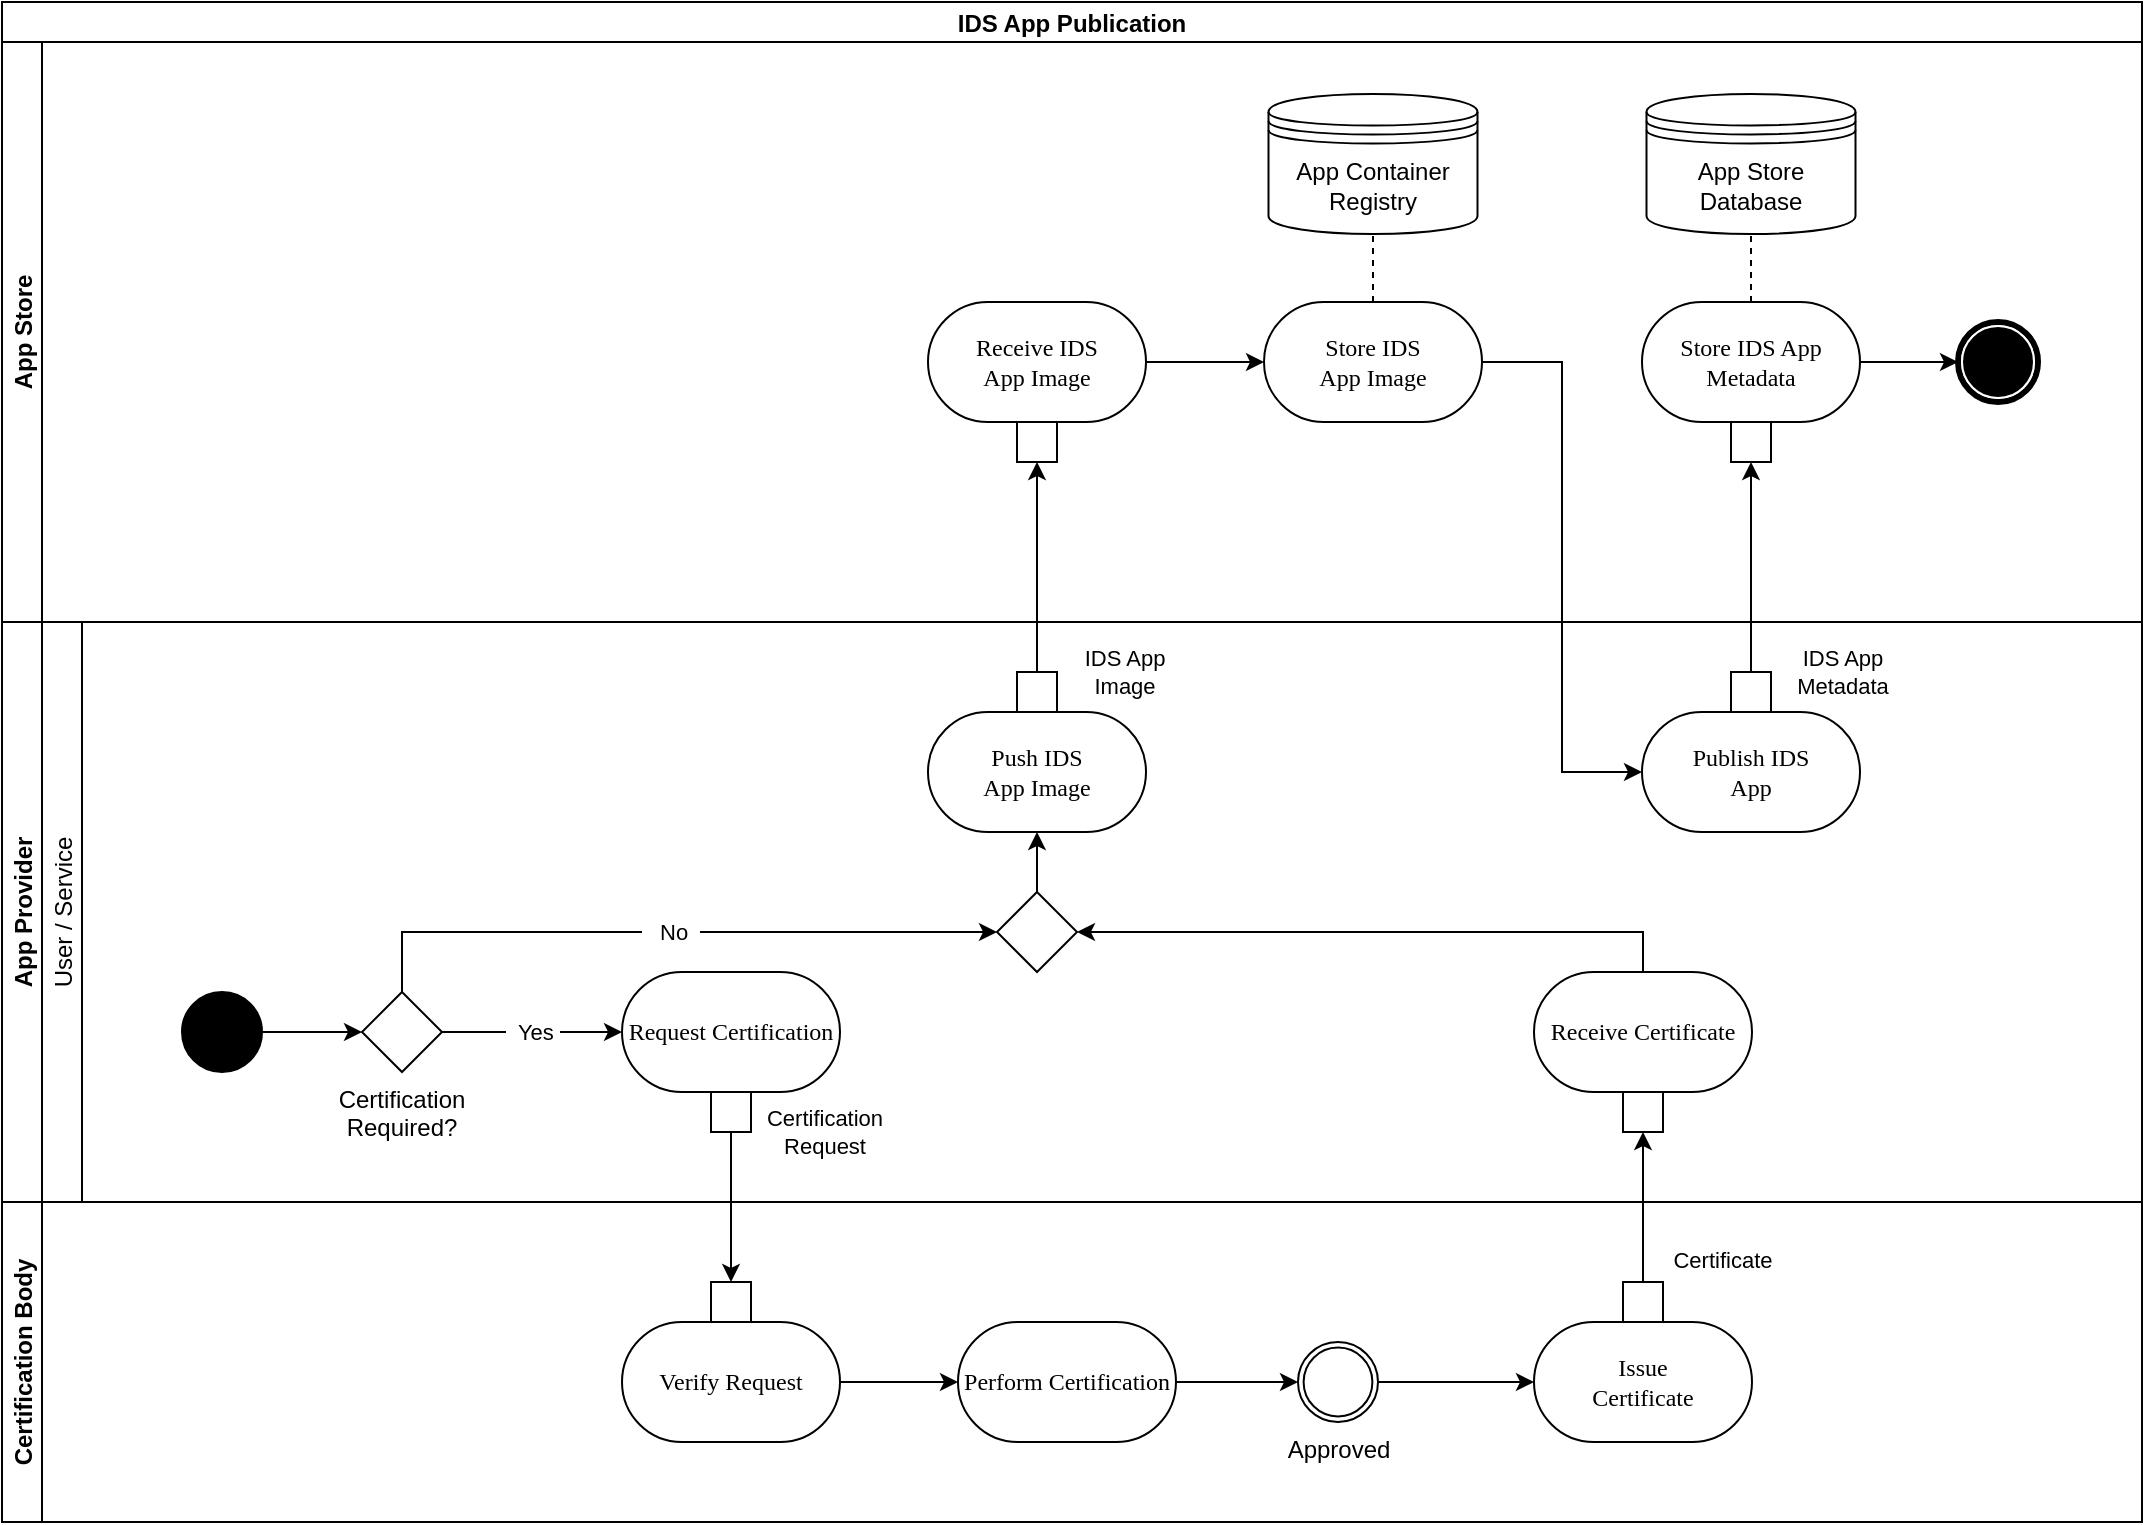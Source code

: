 <mxfile version="18.0.8" type="google"><diagram id="OzzaGZmG7DXFQcaVUCMA" name="Page-3"><mxGraphModel grid="1" page="1" gridSize="10" guides="1" tooltips="1" connect="1" arrows="1" fold="1" pageScale="1" pageWidth="827" pageHeight="1169" math="0" shadow="0"><root><mxCell id="0"/><mxCell id="1" parent="0"/><mxCell id="mxeYSlyRSG2iIcuXlxpL-1" value="IDS App Publication" style="swimlane;childLayout=stackLayout;resizeParent=1;resizeParentMax=0;horizontal=1;startSize=20;horizontalStack=0;fontStyle=1" vertex="1" parent="1"><mxGeometry x="60" y="70" width="1070" height="760" as="geometry"/></mxCell><mxCell id="mxeYSlyRSG2iIcuXlxpL-2" value="App Store" style="swimlane;startSize=20;horizontal=0;" vertex="1" parent="mxeYSlyRSG2iIcuXlxpL-1"><mxGeometry y="20" width="1070" height="290" as="geometry"/></mxCell><mxCell id="Ga0dKPzKgMCQ_paxqXcR-1" value="" style="shape=mxgraph.bpmn.shape;html=1;verticalLabelPosition=bottom;labelBackgroundColor=#ffffff;verticalAlign=top;perimeter=ellipsePerimeter;outline=end;symbol=terminate;rounded=0;shadow=0;comic=0;strokeWidth=1;fontFamily=Verdana;fontSize=12;align=center;" vertex="1" parent="mxeYSlyRSG2iIcuXlxpL-2"><mxGeometry x="978" y="140" width="40" height="40" as="geometry"/></mxCell><mxCell id="Ga0dKPzKgMCQ_paxqXcR-4" value="&lt;div&gt;Receive IDS&lt;/div&gt;&lt;div&gt;App Image&lt;br&gt;&lt;/div&gt;" style="rounded=1;whiteSpace=wrap;html=1;shadow=0;comic=0;labelBackgroundColor=none;strokeWidth=1;fontFamily=Verdana;fontSize=12;align=center;arcSize=50;" vertex="1" parent="mxeYSlyRSG2iIcuXlxpL-2"><mxGeometry x="463" y="130" width="109" height="60" as="geometry"/></mxCell><mxCell id="Ga0dKPzKgMCQ_paxqXcR-5" value="" style="edgeStyle=none;rounded=0;orthogonalLoop=1;jettySize=auto;html=1;endArrow=classic;endFill=1;" edge="1" parent="mxeYSlyRSG2iIcuXlxpL-2" source="Ga0dKPzKgMCQ_paxqXcR-6" target="Ga0dKPzKgMCQ_paxqXcR-4"><mxGeometry relative="1" as="geometry"/></mxCell><mxCell id="Ga0dKPzKgMCQ_paxqXcR-6" value="" style="rounded=0;whiteSpace=wrap;html=1;strokeColor=default;" vertex="1" parent="mxeYSlyRSG2iIcuXlxpL-2"><mxGeometry x="507.5" y="190" width="20" height="20" as="geometry"/></mxCell><mxCell id="Ga0dKPzKgMCQ_paxqXcR-8" value="&lt;div&gt;Store IDS&lt;/div&gt;&lt;div&gt;App Image&lt;br&gt;&lt;/div&gt;" style="rounded=1;whiteSpace=wrap;html=1;shadow=0;comic=0;labelBackgroundColor=none;strokeWidth=1;fontFamily=Verdana;fontSize=12;align=center;arcSize=50;" vertex="1" parent="mxeYSlyRSG2iIcuXlxpL-2"><mxGeometry x="631" y="130" width="109" height="60" as="geometry"/></mxCell><mxCell id="Ga0dKPzKgMCQ_paxqXcR-3" style="edgeStyle=orthogonalEdgeStyle;rounded=0;orthogonalLoop=1;jettySize=auto;html=1;entryX=0;entryY=0.5;entryDx=0;entryDy=0;" edge="1" parent="mxeYSlyRSG2iIcuXlxpL-2" source="Ga0dKPzKgMCQ_paxqXcR-4" target="Ga0dKPzKgMCQ_paxqXcR-8"><mxGeometry relative="1" as="geometry"/></mxCell><mxCell id="Ga0dKPzKgMCQ_paxqXcR-9" style="edgeStyle=orthogonalEdgeStyle;rounded=0;orthogonalLoop=1;jettySize=auto;html=1;entryX=0;entryY=0.5;entryDx=0;entryDy=0;" edge="1" parent="mxeYSlyRSG2iIcuXlxpL-2" source="Ga0dKPzKgMCQ_paxqXcR-10" target="Ga0dKPzKgMCQ_paxqXcR-1"><mxGeometry relative="1" as="geometry"/></mxCell><mxCell id="Ga0dKPzKgMCQ_paxqXcR-10" value="&lt;div&gt;Store IDS App Metadata&lt;/div&gt;" style="rounded=1;whiteSpace=wrap;html=1;shadow=0;comic=0;labelBackgroundColor=none;strokeWidth=1;fontFamily=Verdana;fontSize=12;align=center;arcSize=50;" vertex="1" parent="mxeYSlyRSG2iIcuXlxpL-2"><mxGeometry x="820" y="130" width="109" height="60" as="geometry"/></mxCell><mxCell id="Ga0dKPzKgMCQ_paxqXcR-11" value="App Store Database" style="shape=datastore;whiteSpace=wrap;html=1;" vertex="1" parent="mxeYSlyRSG2iIcuXlxpL-2"><mxGeometry x="822.25" y="26" width="104.5" height="70" as="geometry"/></mxCell><mxCell id="Ga0dKPzKgMCQ_paxqXcR-12" value="App Container Registry" style="shape=datastore;whiteSpace=wrap;html=1;" vertex="1" parent="mxeYSlyRSG2iIcuXlxpL-2"><mxGeometry x="633.25" y="26" width="104.5" height="70" as="geometry"/></mxCell><mxCell id="Ga0dKPzKgMCQ_paxqXcR-2" style="rounded=0;orthogonalLoop=1;jettySize=auto;html=1;entryX=0.5;entryY=1;entryDx=0;entryDy=0;dashed=1;endArrow=none;endFill=0;exitX=0.5;exitY=0;exitDx=0;exitDy=0;" edge="1" parent="mxeYSlyRSG2iIcuXlxpL-2" source="Ga0dKPzKgMCQ_paxqXcR-8" target="Ga0dKPzKgMCQ_paxqXcR-12"><mxGeometry relative="1" as="geometry"><mxPoint x="281" y="142" as="targetPoint"/></mxGeometry></mxCell><mxCell id="Ga0dKPzKgMCQ_paxqXcR-13" style="rounded=0;orthogonalLoop=1;jettySize=auto;html=1;entryX=0.5;entryY=1;entryDx=0;entryDy=0;dashed=1;endArrow=none;endFill=0;exitX=0.5;exitY=0;exitDx=0;exitDy=0;" edge="1" parent="mxeYSlyRSG2iIcuXlxpL-2" source="Ga0dKPzKgMCQ_paxqXcR-10" target="Ga0dKPzKgMCQ_paxqXcR-11"><mxGeometry relative="1" as="geometry"><mxPoint x="576.5" y="122" as="sourcePoint"/><mxPoint x="576.5" y="60" as="targetPoint"/></mxGeometry></mxCell><mxCell id="jYY0UmdfXAIUuyjPPA4C-9" value="" style="rounded=0;whiteSpace=wrap;html=1;strokeColor=default;" vertex="1" parent="mxeYSlyRSG2iIcuXlxpL-2"><mxGeometry x="864.5" y="190" width="20" height="20" as="geometry"/></mxCell><mxCell id="-Iqh23WN87WsQf8rnXvx-1" value="App Provider" style="swimlane;startSize=20;horizontal=0;" vertex="1" parent="mxeYSlyRSG2iIcuXlxpL-1"><mxGeometry y="310" width="1070" height="290" as="geometry"/></mxCell><mxCell id="-Iqh23WN87WsQf8rnXvx-2" value="User / Service" style="swimlane;startSize=20;horizontal=0;fontStyle=0" vertex="1" parent="-Iqh23WN87WsQf8rnXvx-1"><mxGeometry x="20" width="1050" height="290" as="geometry"/></mxCell><mxCell id="4kNj5v2lQ7LkXmFGGy5z-1" value="" style="ellipse;whiteSpace=wrap;html=1;rounded=0;shadow=0;comic=0;labelBackgroundColor=none;strokeWidth=1;fillColor=#000000;fontFamily=Verdana;fontSize=12;align=center;" vertex="1" parent="-Iqh23WN87WsQf8rnXvx-2"><mxGeometry x="70" y="185" width="40" height="40" as="geometry"/></mxCell><mxCell id="4kNj5v2lQ7LkXmFGGy5z-2" value="Request Certification" style="rounded=1;whiteSpace=wrap;html=1;shadow=0;comic=0;labelBackgroundColor=none;strokeWidth=1;fontFamily=Verdana;fontSize=12;align=center;arcSize=50;" vertex="1" parent="-Iqh23WN87WsQf8rnXvx-2"><mxGeometry x="290" y="175" width="109" height="60" as="geometry"/></mxCell><mxCell id="4kNj5v2lQ7LkXmFGGy5z-3" value="" style="rounded=0;whiteSpace=wrap;html=1;strokeColor=default;" vertex="1" parent="-Iqh23WN87WsQf8rnXvx-2"><mxGeometry x="334.5" y="235" width="20" height="20" as="geometry"/></mxCell><mxCell id="4kNj5v2lQ7LkXmFGGy5z-4" value="Certification Required?" style="text;whiteSpace=wrap;html=1;align=center;" vertex="1" parent="-Iqh23WN87WsQf8rnXvx-2"><mxGeometry x="140" y="225" width="80" height="40" as="geometry"/></mxCell><mxCell id="4kNj5v2lQ7LkXmFGGy5z-5" value="" style="rhombus;whiteSpace=wrap;html=1;" vertex="1" parent="-Iqh23WN87WsQf8rnXvx-2"><mxGeometry x="160" y="185" width="40" height="40" as="geometry"/></mxCell><mxCell id="4kNj5v2lQ7LkXmFGGy5z-6" style="edgeStyle=orthogonalEdgeStyle;rounded=0;orthogonalLoop=1;jettySize=auto;html=1;entryX=0;entryY=0.5;entryDx=0;entryDy=0;" edge="1" parent="-Iqh23WN87WsQf8rnXvx-2" source="4kNj5v2lQ7LkXmFGGy5z-1" target="4kNj5v2lQ7LkXmFGGy5z-5"><mxGeometry relative="1" as="geometry"><mxPoint x="-30" y="-645" as="targetPoint"/></mxGeometry></mxCell><mxCell id="4kNj5v2lQ7LkXmFGGy5z-7" value="&amp;nbsp; Yes&amp;nbsp; " style="edgeStyle=orthogonalEdgeStyle;rounded=0;orthogonalLoop=1;jettySize=auto;html=1;entryX=0;entryY=0.5;entryDx=0;entryDy=0;exitX=1;exitY=0.5;exitDx=0;exitDy=0;" edge="1" parent="-Iqh23WN87WsQf8rnXvx-2" source="4kNj5v2lQ7LkXmFGGy5z-5" target="4kNj5v2lQ7LkXmFGGy5z-2"><mxGeometry relative="1" as="geometry"><mxPoint as="offset"/><mxPoint x="88" y="-645" as="sourcePoint"/></mxGeometry></mxCell><mxCell id="4kNj5v2lQ7LkXmFGGy5z-8" value="Receive Certificate" style="rounded=1;whiteSpace=wrap;html=1;shadow=0;comic=0;labelBackgroundColor=none;strokeWidth=1;fontFamily=Verdana;fontSize=12;align=center;arcSize=50;" vertex="1" parent="-Iqh23WN87WsQf8rnXvx-2"><mxGeometry x="746" y="175" width="109" height="60" as="geometry"/></mxCell><mxCell id="4kNj5v2lQ7LkXmFGGy5z-9" value="" style="rounded=0;whiteSpace=wrap;html=1;strokeColor=default;" vertex="1" parent="-Iqh23WN87WsQf8rnXvx-2"><mxGeometry x="790.5" y="235" width="20" height="20" as="geometry"/></mxCell><mxCell id="4kNj5v2lQ7LkXmFGGy5z-10" value="" style="rhombus;whiteSpace=wrap;html=1;" vertex="1" parent="-Iqh23WN87WsQf8rnXvx-2"><mxGeometry x="477.5" y="135" width="40" height="40" as="geometry"/></mxCell><mxCell id="4kNj5v2lQ7LkXmFGGy5z-11" value="&amp;nbsp;&amp;nbsp; No&amp;nbsp;&amp;nbsp; " style="edgeStyle=orthogonalEdgeStyle;rounded=0;orthogonalLoop=1;jettySize=auto;html=1;entryX=0;entryY=0.5;entryDx=0;entryDy=0;exitX=0.5;exitY=0;exitDx=0;exitDy=0;" edge="1" parent="-Iqh23WN87WsQf8rnXvx-2" source="4kNj5v2lQ7LkXmFGGy5z-5" target="4kNj5v2lQ7LkXmFGGy5z-10"><mxGeometry relative="1" as="geometry"/></mxCell><mxCell id="4kNj5v2lQ7LkXmFGGy5z-12" style="edgeStyle=orthogonalEdgeStyle;rounded=0;orthogonalLoop=1;jettySize=auto;html=1;entryX=1;entryY=0.5;entryDx=0;entryDy=0;exitX=0.5;exitY=0;exitDx=0;exitDy=0;" edge="1" parent="-Iqh23WN87WsQf8rnXvx-2" source="4kNj5v2lQ7LkXmFGGy5z-8" target="4kNj5v2lQ7LkXmFGGy5z-10"><mxGeometry relative="1" as="geometry"/></mxCell><mxCell id="4kNj5v2lQ7LkXmFGGy5z-13" value="&lt;div&gt;Push IDS&lt;/div&gt;&lt;div&gt;App Image&lt;/div&gt;" style="rounded=1;whiteSpace=wrap;html=1;shadow=0;comic=0;labelBackgroundColor=none;strokeWidth=1;fontFamily=Verdana;fontSize=12;align=center;arcSize=50;" vertex="1" parent="-Iqh23WN87WsQf8rnXvx-2"><mxGeometry x="443" y="45" width="109" height="60" as="geometry"/></mxCell><mxCell id="4kNj5v2lQ7LkXmFGGy5z-14" style="rounded=0;orthogonalLoop=1;jettySize=auto;html=1;entryX=0.5;entryY=1;entryDx=0;entryDy=0;" edge="1" parent="-Iqh23WN87WsQf8rnXvx-2" source="4kNj5v2lQ7LkXmFGGy5z-10" target="4kNj5v2lQ7LkXmFGGy5z-13"><mxGeometry relative="1" as="geometry"/></mxCell><mxCell id="4kNj5v2lQ7LkXmFGGy5z-15" value="" style="rounded=0;whiteSpace=wrap;html=1;strokeColor=default;" vertex="1" parent="-Iqh23WN87WsQf8rnXvx-2"><mxGeometry x="487.5" y="25" width="20" height="20" as="geometry"/></mxCell><mxCell id="4kNj5v2lQ7LkXmFGGy5z-16" value="&lt;div&gt;Publish IDS&lt;/div&gt;&lt;div&gt;App&lt;/div&gt;" style="rounded=1;whiteSpace=wrap;html=1;shadow=0;comic=0;labelBackgroundColor=none;strokeWidth=1;fontFamily=Verdana;fontSize=12;align=center;arcSize=50;" vertex="1" parent="-Iqh23WN87WsQf8rnXvx-2"><mxGeometry x="800" y="45" width="109" height="60" as="geometry"/></mxCell><mxCell id="4kNj5v2lQ7LkXmFGGy5z-17" value="" style="rounded=0;whiteSpace=wrap;html=1;strokeColor=default;" vertex="1" parent="-Iqh23WN87WsQf8rnXvx-2"><mxGeometry x="844.5" y="25" width="20" height="20" as="geometry"/></mxCell><mxCell id="x_p6a_JgLOM-_POw9j7f-8" value="IDS App&lt;br&gt;Metadata" style="edgeStyle=orthogonalEdgeStyle;rounded=0;orthogonalLoop=1;jettySize=auto;html=1;entryX=0.5;entryY=1;entryDx=0;entryDy=0;exitX=0.5;exitY=0;exitDx=0;exitDy=0;" edge="1" parent="mxeYSlyRSG2iIcuXlxpL-1" source="4kNj5v2lQ7LkXmFGGy5z-17" target="jYY0UmdfXAIUuyjPPA4C-9"><mxGeometry x="-0.998" y="-44" relative="1" as="geometry"><mxPoint x="1" as="offset"/><mxPoint x="910" y="330" as="sourcePoint"/><mxPoint x="890" y="260" as="targetPoint"/></mxGeometry></mxCell><mxCell id="mxeYSlyRSG2iIcuXlxpL-13" value="Certification Body" style="swimlane;startSize=20;horizontal=0;" vertex="1" parent="mxeYSlyRSG2iIcuXlxpL-1"><mxGeometry y="600" width="1070" height="160" as="geometry"/></mxCell><mxCell id="cm9Cc43dv7Ue6KO3rWuy-2" value="Verify Request" style="rounded=1;whiteSpace=wrap;html=1;shadow=0;comic=0;labelBackgroundColor=none;strokeWidth=1;fontFamily=Verdana;fontSize=12;align=center;arcSize=50;" vertex="1" parent="mxeYSlyRSG2iIcuXlxpL-13"><mxGeometry x="310" y="60" width="109" height="60" as="geometry"/></mxCell><mxCell id="cm9Cc43dv7Ue6KO3rWuy-4" value="Perform Certification" style="rounded=1;whiteSpace=wrap;html=1;shadow=0;comic=0;labelBackgroundColor=none;strokeWidth=1;fontFamily=Verdana;fontSize=12;align=center;arcSize=50;" vertex="1" parent="mxeYSlyRSG2iIcuXlxpL-13"><mxGeometry x="478" y="60" width="109" height="60" as="geometry"/></mxCell><mxCell id="cm9Cc43dv7Ue6KO3rWuy-1" style="edgeStyle=orthogonalEdgeStyle;rounded=0;orthogonalLoop=1;jettySize=auto;html=1;entryX=0;entryY=0.5;entryDx=0;entryDy=0;" edge="1" parent="mxeYSlyRSG2iIcuXlxpL-13" source="cm9Cc43dv7Ue6KO3rWuy-2" target="cm9Cc43dv7Ue6KO3rWuy-4"><mxGeometry relative="1" as="geometry"/></mxCell><mxCell id="cm9Cc43dv7Ue6KO3rWuy-5" value="&lt;div&gt;Issue&lt;/div&gt;&lt;div&gt;Certificate&lt;/div&gt;" style="rounded=1;whiteSpace=wrap;html=1;shadow=0;comic=0;labelBackgroundColor=none;strokeWidth=1;fontFamily=Verdana;fontSize=12;align=center;arcSize=50;" vertex="1" parent="mxeYSlyRSG2iIcuXlxpL-13"><mxGeometry x="766" y="60" width="109" height="60" as="geometry"/></mxCell><mxCell id="cm9Cc43dv7Ue6KO3rWuy-6" style="edgeStyle=orthogonalEdgeStyle;rounded=0;orthogonalLoop=1;jettySize=auto;html=1;entryX=0;entryY=0.5;entryDx=0;entryDy=0;" edge="1" parent="mxeYSlyRSG2iIcuXlxpL-13" source="cm9Cc43dv7Ue6KO3rWuy-7" target="cm9Cc43dv7Ue6KO3rWuy-5"><mxGeometry relative="1" as="geometry"/></mxCell><mxCell id="cm9Cc43dv7Ue6KO3rWuy-7" value="Approved" style="points=[[0.145,0.145,0],[0.5,0,0],[0.855,0.145,0],[1,0.5,0],[0.855,0.855,0],[0.5,1,0],[0.145,0.855,0],[0,0.5,0]];shape=mxgraph.bpmn.event;html=1;verticalLabelPosition=bottom;labelBackgroundColor=#ffffff;verticalAlign=top;align=center;perimeter=ellipsePerimeter;outlineConnect=0;aspect=fixed;outline=throwing;symbol=general;" vertex="1" parent="mxeYSlyRSG2iIcuXlxpL-13"><mxGeometry x="648" y="70" width="40" height="40" as="geometry"/></mxCell><mxCell id="cm9Cc43dv7Ue6KO3rWuy-3" style="edgeStyle=orthogonalEdgeStyle;rounded=0;orthogonalLoop=1;jettySize=auto;html=1;entryX=0;entryY=0.5;entryDx=0;entryDy=0;entryPerimeter=0;" edge="1" parent="mxeYSlyRSG2iIcuXlxpL-13" source="cm9Cc43dv7Ue6KO3rWuy-4" target="cm9Cc43dv7Ue6KO3rWuy-7"><mxGeometry relative="1" as="geometry"/></mxCell><mxCell id="cm9Cc43dv7Ue6KO3rWuy-8" value="" style="rounded=0;whiteSpace=wrap;html=1;strokeColor=default;" vertex="1" parent="mxeYSlyRSG2iIcuXlxpL-13"><mxGeometry x="354.5" y="40" width="20" height="20" as="geometry"/></mxCell><mxCell id="cm9Cc43dv7Ue6KO3rWuy-9" value="" style="rounded=0;whiteSpace=wrap;html=1;strokeColor=default;" vertex="1" parent="mxeYSlyRSG2iIcuXlxpL-13"><mxGeometry x="810.5" y="40" width="20" height="20" as="geometry"/></mxCell><mxCell id="cm9Cc43dv7Ue6KO3rWuy-10" value="&lt;div&gt;Certification&lt;/div&gt;&lt;div&gt;Request&lt;/div&gt;" style="edgeStyle=none;rounded=0;orthogonalLoop=1;jettySize=auto;html=1;entryX=0.5;entryY=0;entryDx=0;entryDy=0;exitX=0.5;exitY=1;exitDx=0;exitDy=0;" edge="1" parent="mxeYSlyRSG2iIcuXlxpL-1" source="4kNj5v2lQ7LkXmFGGy5z-3" target="cm9Cc43dv7Ue6KO3rWuy-8"><mxGeometry x="-1" y="46" relative="1" as="geometry"><mxPoint as="offset"/><mxPoint x="364.5" y="730.0" as="sourcePoint"/></mxGeometry></mxCell><mxCell id="OixFfQssGncNsx5AJHzD-4" value="Certificate" style="edgeStyle=none;rounded=0;orthogonalLoop=1;jettySize=auto;html=1;entryX=0.5;entryY=1;entryDx=0;entryDy=0;" edge="1" parent="mxeYSlyRSG2iIcuXlxpL-1" source="cm9Cc43dv7Ue6KO3rWuy-9" target="4kNj5v2lQ7LkXmFGGy5z-9"><mxGeometry x="-0.702" y="-39" relative="1" as="geometry"><mxPoint as="offset"/><mxPoint x="820.5" y="730.0" as="targetPoint"/></mxGeometry></mxCell><mxCell id="QDMS9-EUqBEqJQIOerHg-1" value="&lt;div&gt;IDS App&lt;/div&gt;&lt;div&gt;Image&lt;/div&gt;" style="edgeStyle=none;rounded=0;orthogonalLoop=1;jettySize=auto;html=1;entryX=0.5;entryY=1;entryDx=0;entryDy=0;exitX=0.5;exitY=0;exitDx=0;exitDy=0;" edge="1" parent="mxeYSlyRSG2iIcuXlxpL-1" source="4kNj5v2lQ7LkXmFGGy5z-15" target="Ga0dKPzKgMCQ_paxqXcR-6"><mxGeometry x="-1" y="-42" relative="1" as="geometry"><mxPoint x="1" as="offset"/><mxPoint x="560" y="340" as="sourcePoint"/></mxGeometry></mxCell><mxCell id="jYY0UmdfXAIUuyjPPA4C-2" style="rounded=0;orthogonalLoop=1;jettySize=auto;html=1;edgeStyle=orthogonalEdgeStyle;exitX=1;exitY=0.5;exitDx=0;exitDy=0;entryX=0;entryY=0.5;entryDx=0;entryDy=0;" edge="1" parent="mxeYSlyRSG2iIcuXlxpL-1" source="Ga0dKPzKgMCQ_paxqXcR-8" target="4kNj5v2lQ7LkXmFGGy5z-16"><mxGeometry relative="1" as="geometry"><mxPoint x="760" y="400" as="targetPoint"/></mxGeometry></mxCell></root></mxGraphModel></diagram></mxfile>